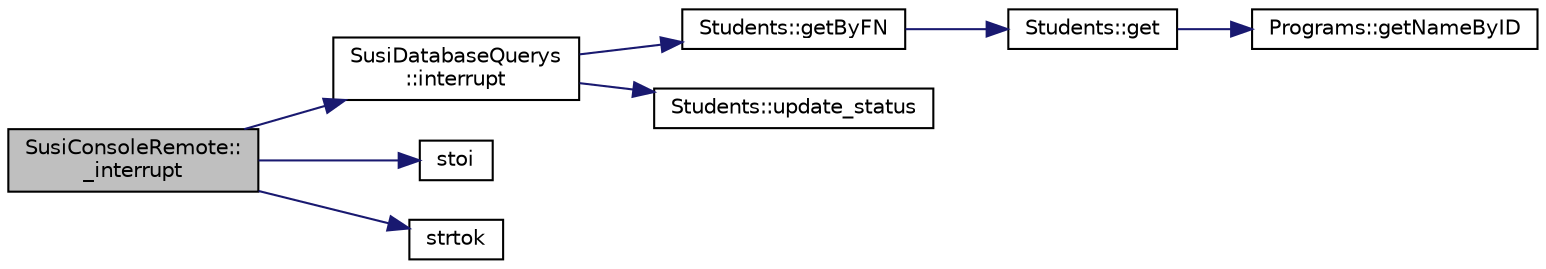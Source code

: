 digraph "SusiConsoleRemote::_interrupt"
{
 // LATEX_PDF_SIZE
  edge [fontname="Helvetica",fontsize="10",labelfontname="Helvetica",labelfontsize="10"];
  node [fontname="Helvetica",fontsize="10",shape=record];
  rankdir="LR";
  Node1 [label="SusiConsoleRemote::\l_interrupt",height=0.2,width=0.4,color="black", fillcolor="grey75", style="filled", fontcolor="black",tooltip=" "];
  Node1 -> Node2 [color="midnightblue",fontsize="10",style="solid",fontname="Helvetica"];
  Node2 [label="SusiDatabaseQuerys\l::interrupt",height=0.2,width=0.4,color="black", fillcolor="white", style="filled",URL="$class_susi_database_querys.html#a66f85a78a04de6ed2d6dae3e0dbcf769",tooltip=" "];
  Node2 -> Node3 [color="midnightblue",fontsize="10",style="solid",fontname="Helvetica"];
  Node3 [label="Students::getByFN",height=0.2,width=0.4,color="black", fillcolor="white", style="filled",URL="$class_students.html#a50fca4894a5b8d62fbb36ee52eac83df",tooltip=" "];
  Node3 -> Node4 [color="midnightblue",fontsize="10",style="solid",fontname="Helvetica"];
  Node4 [label="Students::get",height=0.2,width=0.4,color="black", fillcolor="white", style="filled",URL="$class_students.html#a6c30eb2eef875efaa8d72aa9cdfca39a",tooltip=" "];
  Node4 -> Node5 [color="midnightblue",fontsize="10",style="solid",fontname="Helvetica"];
  Node5 [label="Programs::getNameByID",height=0.2,width=0.4,color="black", fillcolor="white", style="filled",URL="$class_programs.html#a7dc1bbdc990578657c6fda63c78f720d",tooltip=" "];
  Node2 -> Node6 [color="midnightblue",fontsize="10",style="solid",fontname="Helvetica"];
  Node6 [label="Students::update_status",height=0.2,width=0.4,color="black", fillcolor="white", style="filled",URL="$class_students.html#ad08d1bff46931473e4739f02f09ec6f1",tooltip=" "];
  Node1 -> Node7 [color="midnightblue",fontsize="10",style="solid",fontname="Helvetica"];
  Node7 [label="stoi",height=0.2,width=0.4,color="black", fillcolor="white", style="filled",URL="$string_8cpp.html#ad6c1e4e71b0db829d771e8fc13f4eaca",tooltip=" "];
  Node1 -> Node8 [color="midnightblue",fontsize="10",style="solid",fontname="Helvetica"];
  Node8 [label="strtok",height=0.2,width=0.4,color="black", fillcolor="white", style="filled",URL="$string_8cpp.html#a20b41aab198d591f95d6eb4f49b4ad66",tooltip=" "];
}
